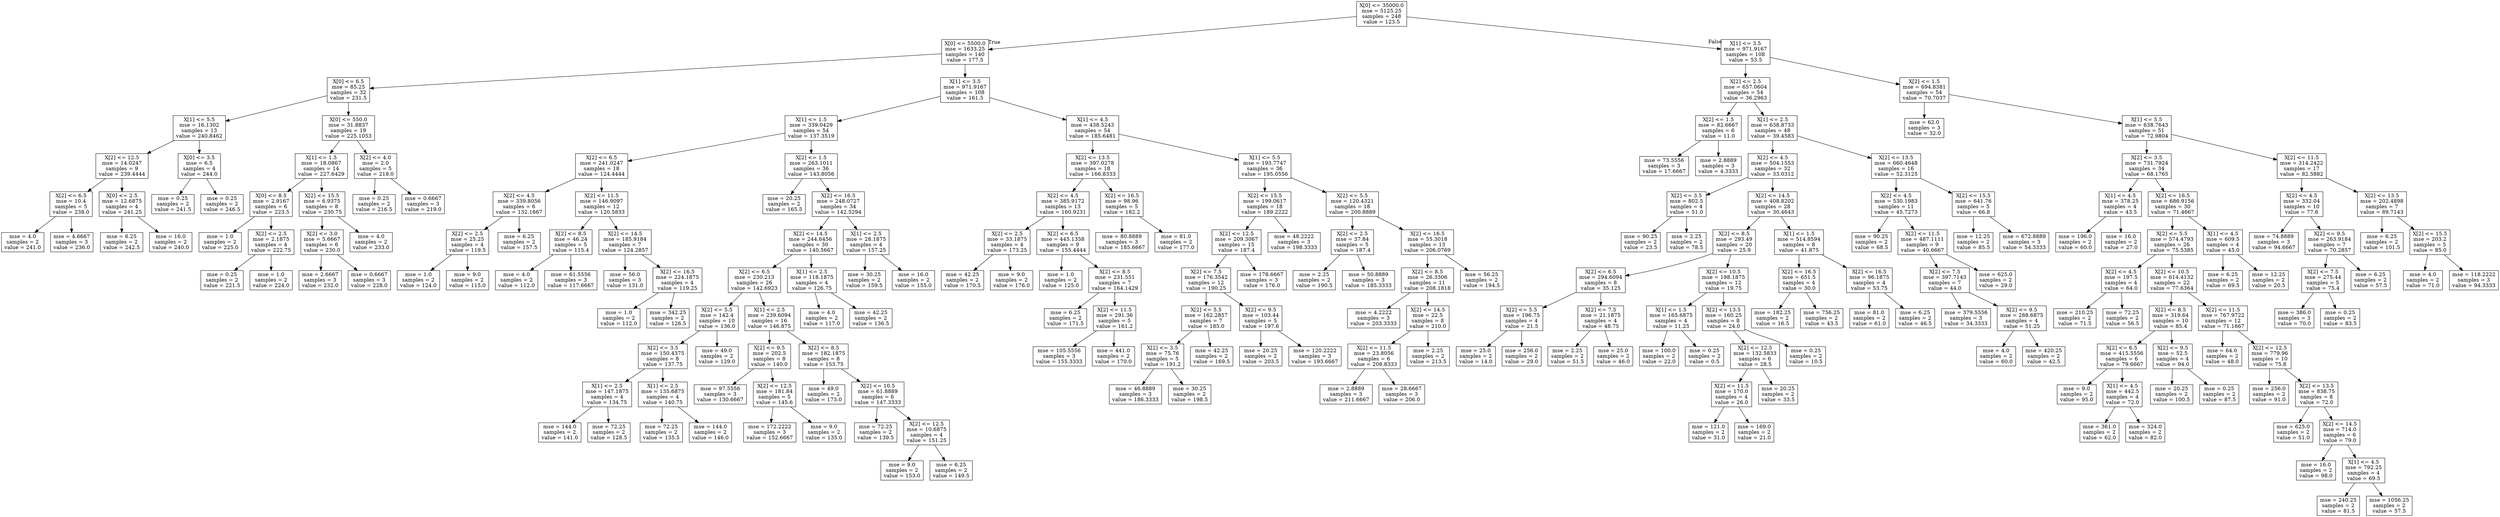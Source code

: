digraph Tree {
node [shape=box] ;
0 [label="X[0] <= 35000.0\nmse = 5125.25\nsamples = 248\nvalue = 123.5"] ;
1 [label="X[0] <= 5500.0\nmse = 1633.25\nsamples = 140\nvalue = 177.5"] ;
0 -> 1 [labeldistance=2.5, labelangle=45, headlabel="True"] ;
2 [label="X[0] <= 6.5\nmse = 85.25\nsamples = 32\nvalue = 231.5"] ;
1 -> 2 ;
3 [label="X[1] <= 5.5\nmse = 16.1302\nsamples = 13\nvalue = 240.8462"] ;
2 -> 3 ;
4 [label="X[2] <= 12.5\nmse = 14.0247\nsamples = 9\nvalue = 239.4444"] ;
3 -> 4 ;
5 [label="X[2] <= 6.5\nmse = 10.4\nsamples = 5\nvalue = 238.0"] ;
4 -> 5 ;
6 [label="mse = 4.0\nsamples = 2\nvalue = 241.0"] ;
5 -> 6 ;
7 [label="mse = 4.6667\nsamples = 3\nvalue = 236.0"] ;
5 -> 7 ;
8 [label="X[0] <= 2.5\nmse = 12.6875\nsamples = 4\nvalue = 241.25"] ;
4 -> 8 ;
9 [label="mse = 6.25\nsamples = 2\nvalue = 242.5"] ;
8 -> 9 ;
10 [label="mse = 16.0\nsamples = 2\nvalue = 240.0"] ;
8 -> 10 ;
11 [label="X[0] <= 3.5\nmse = 6.5\nsamples = 4\nvalue = 244.0"] ;
3 -> 11 ;
12 [label="mse = 0.25\nsamples = 2\nvalue = 241.5"] ;
11 -> 12 ;
13 [label="mse = 0.25\nsamples = 2\nvalue = 246.5"] ;
11 -> 13 ;
14 [label="X[0] <= 550.0\nmse = 31.8837\nsamples = 19\nvalue = 225.1053"] ;
2 -> 14 ;
15 [label="X[1] <= 1.5\nmse = 18.0867\nsamples = 14\nvalue = 227.6429"] ;
14 -> 15 ;
16 [label="X[0] <= 8.5\nmse = 2.9167\nsamples = 6\nvalue = 223.5"] ;
15 -> 16 ;
17 [label="mse = 1.0\nsamples = 2\nvalue = 225.0"] ;
16 -> 17 ;
18 [label="X[2] <= 2.5\nmse = 2.1875\nsamples = 4\nvalue = 222.75"] ;
16 -> 18 ;
19 [label="mse = 0.25\nsamples = 2\nvalue = 221.5"] ;
18 -> 19 ;
20 [label="mse = 1.0\nsamples = 2\nvalue = 224.0"] ;
18 -> 20 ;
21 [label="X[2] <= 15.5\nmse = 6.9375\nsamples = 8\nvalue = 230.75"] ;
15 -> 21 ;
22 [label="X[2] <= 3.0\nmse = 5.6667\nsamples = 6\nvalue = 230.0"] ;
21 -> 22 ;
23 [label="mse = 2.6667\nsamples = 3\nvalue = 232.0"] ;
22 -> 23 ;
24 [label="mse = 0.6667\nsamples = 3\nvalue = 228.0"] ;
22 -> 24 ;
25 [label="mse = 4.0\nsamples = 2\nvalue = 233.0"] ;
21 -> 25 ;
26 [label="X[2] <= 4.0\nmse = 2.0\nsamples = 5\nvalue = 218.0"] ;
14 -> 26 ;
27 [label="mse = 0.25\nsamples = 2\nvalue = 216.5"] ;
26 -> 27 ;
28 [label="mse = 0.6667\nsamples = 3\nvalue = 219.0"] ;
26 -> 28 ;
29 [label="X[1] <= 3.5\nmse = 971.9167\nsamples = 108\nvalue = 161.5"] ;
1 -> 29 ;
30 [label="X[1] <= 1.5\nmse = 339.0429\nsamples = 54\nvalue = 137.3519"] ;
29 -> 30 ;
31 [label="X[2] <= 6.5\nmse = 241.0247\nsamples = 18\nvalue = 124.4444"] ;
30 -> 31 ;
32 [label="X[2] <= 4.5\nmse = 339.8056\nsamples = 6\nvalue = 132.1667"] ;
31 -> 32 ;
33 [label="X[2] <= 2.5\nmse = 25.25\nsamples = 4\nvalue = 119.5"] ;
32 -> 33 ;
34 [label="mse = 1.0\nsamples = 2\nvalue = 124.0"] ;
33 -> 34 ;
35 [label="mse = 9.0\nsamples = 2\nvalue = 115.0"] ;
33 -> 35 ;
36 [label="mse = 6.25\nsamples = 2\nvalue = 157.5"] ;
32 -> 36 ;
37 [label="X[2] <= 11.5\nmse = 146.9097\nsamples = 12\nvalue = 120.5833"] ;
31 -> 37 ;
38 [label="X[2] <= 8.5\nmse = 46.24\nsamples = 5\nvalue = 115.4"] ;
37 -> 38 ;
39 [label="mse = 4.0\nsamples = 2\nvalue = 112.0"] ;
38 -> 39 ;
40 [label="mse = 61.5556\nsamples = 3\nvalue = 117.6667"] ;
38 -> 40 ;
41 [label="X[2] <= 14.5\nmse = 185.9184\nsamples = 7\nvalue = 124.2857"] ;
37 -> 41 ;
42 [label="mse = 56.0\nsamples = 3\nvalue = 131.0"] ;
41 -> 42 ;
43 [label="X[2] <= 16.5\nmse = 224.1875\nsamples = 4\nvalue = 119.25"] ;
41 -> 43 ;
44 [label="mse = 1.0\nsamples = 2\nvalue = 112.0"] ;
43 -> 44 ;
45 [label="mse = 342.25\nsamples = 2\nvalue = 126.5"] ;
43 -> 45 ;
46 [label="X[2] <= 1.5\nmse = 263.1011\nsamples = 36\nvalue = 143.8056"] ;
30 -> 46 ;
47 [label="mse = 20.25\nsamples = 2\nvalue = 165.5"] ;
46 -> 47 ;
48 [label="X[2] <= 16.5\nmse = 248.0727\nsamples = 34\nvalue = 142.5294"] ;
46 -> 48 ;
49 [label="X[2] <= 14.5\nmse = 244.6456\nsamples = 30\nvalue = 140.5667"] ;
48 -> 49 ;
50 [label="X[2] <= 6.5\nmse = 230.213\nsamples = 26\nvalue = 142.6923"] ;
49 -> 50 ;
51 [label="X[2] <= 5.5\nmse = 142.4\nsamples = 10\nvalue = 136.0"] ;
50 -> 51 ;
52 [label="X[2] <= 3.5\nmse = 150.4375\nsamples = 8\nvalue = 137.75"] ;
51 -> 52 ;
53 [label="X[1] <= 2.5\nmse = 147.1875\nsamples = 4\nvalue = 134.75"] ;
52 -> 53 ;
54 [label="mse = 144.0\nsamples = 2\nvalue = 141.0"] ;
53 -> 54 ;
55 [label="mse = 72.25\nsamples = 2\nvalue = 128.5"] ;
53 -> 55 ;
56 [label="X[1] <= 2.5\nmse = 135.6875\nsamples = 4\nvalue = 140.75"] ;
52 -> 56 ;
57 [label="mse = 72.25\nsamples = 2\nvalue = 135.5"] ;
56 -> 57 ;
58 [label="mse = 144.0\nsamples = 2\nvalue = 146.0"] ;
56 -> 58 ;
59 [label="mse = 49.0\nsamples = 2\nvalue = 129.0"] ;
51 -> 59 ;
60 [label="X[1] <= 2.5\nmse = 239.6094\nsamples = 16\nvalue = 146.875"] ;
50 -> 60 ;
61 [label="X[2] <= 9.5\nmse = 202.5\nsamples = 8\nvalue = 140.0"] ;
60 -> 61 ;
62 [label="mse = 97.5556\nsamples = 3\nvalue = 130.6667"] ;
61 -> 62 ;
63 [label="X[2] <= 12.5\nmse = 181.84\nsamples = 5\nvalue = 145.6"] ;
61 -> 63 ;
64 [label="mse = 172.2222\nsamples = 3\nvalue = 152.6667"] ;
63 -> 64 ;
65 [label="mse = 9.0\nsamples = 2\nvalue = 135.0"] ;
63 -> 65 ;
66 [label="X[2] <= 8.5\nmse = 182.1875\nsamples = 8\nvalue = 153.75"] ;
60 -> 66 ;
67 [label="mse = 49.0\nsamples = 2\nvalue = 173.0"] ;
66 -> 67 ;
68 [label="X[2] <= 10.5\nmse = 61.8889\nsamples = 6\nvalue = 147.3333"] ;
66 -> 68 ;
69 [label="mse = 72.25\nsamples = 2\nvalue = 139.5"] ;
68 -> 69 ;
70 [label="X[2] <= 12.5\nmse = 10.6875\nsamples = 4\nvalue = 151.25"] ;
68 -> 70 ;
71 [label="mse = 9.0\nsamples = 2\nvalue = 153.0"] ;
70 -> 71 ;
72 [label="mse = 6.25\nsamples = 2\nvalue = 149.5"] ;
70 -> 72 ;
73 [label="X[1] <= 2.5\nmse = 118.1875\nsamples = 4\nvalue = 126.75"] ;
49 -> 73 ;
74 [label="mse = 4.0\nsamples = 2\nvalue = 117.0"] ;
73 -> 74 ;
75 [label="mse = 42.25\nsamples = 2\nvalue = 136.5"] ;
73 -> 75 ;
76 [label="X[1] <= 2.5\nmse = 28.1875\nsamples = 4\nvalue = 157.25"] ;
48 -> 76 ;
77 [label="mse = 30.25\nsamples = 2\nvalue = 159.5"] ;
76 -> 77 ;
78 [label="mse = 16.0\nsamples = 2\nvalue = 155.0"] ;
76 -> 78 ;
79 [label="X[1] <= 4.5\nmse = 438.5243\nsamples = 54\nvalue = 185.6481"] ;
29 -> 79 ;
80 [label="X[2] <= 13.5\nmse = 397.0278\nsamples = 18\nvalue = 166.8333"] ;
79 -> 80 ;
81 [label="X[2] <= 4.5\nmse = 385.9172\nsamples = 13\nvalue = 160.9231"] ;
80 -> 81 ;
82 [label="X[2] <= 2.5\nmse = 33.1875\nsamples = 4\nvalue = 173.25"] ;
81 -> 82 ;
83 [label="mse = 42.25\nsamples = 2\nvalue = 170.5"] ;
82 -> 83 ;
84 [label="mse = 9.0\nsamples = 2\nvalue = 176.0"] ;
82 -> 84 ;
85 [label="X[2] <= 6.5\nmse = 445.1358\nsamples = 9\nvalue = 155.4444"] ;
81 -> 85 ;
86 [label="mse = 1.0\nsamples = 2\nvalue = 125.0"] ;
85 -> 86 ;
87 [label="X[2] <= 8.5\nmse = 231.551\nsamples = 7\nvalue = 164.1429"] ;
85 -> 87 ;
88 [label="mse = 6.25\nsamples = 2\nvalue = 171.5"] ;
87 -> 88 ;
89 [label="X[2] <= 11.5\nmse = 291.36\nsamples = 5\nvalue = 161.2"] ;
87 -> 89 ;
90 [label="mse = 105.5556\nsamples = 3\nvalue = 155.3333"] ;
89 -> 90 ;
91 [label="mse = 441.0\nsamples = 2\nvalue = 170.0"] ;
89 -> 91 ;
92 [label="X[2] <= 16.5\nmse = 98.96\nsamples = 5\nvalue = 182.2"] ;
80 -> 92 ;
93 [label="mse = 80.8889\nsamples = 3\nvalue = 185.6667"] ;
92 -> 93 ;
94 [label="mse = 81.0\nsamples = 2\nvalue = 177.0"] ;
92 -> 94 ;
95 [label="X[1] <= 5.5\nmse = 193.7747\nsamples = 36\nvalue = 195.0556"] ;
79 -> 95 ;
96 [label="X[2] <= 15.5\nmse = 199.0617\nsamples = 18\nvalue = 189.2222"] ;
95 -> 96 ;
97 [label="X[2] <= 12.5\nmse = 209.3067\nsamples = 15\nvalue = 187.4"] ;
96 -> 97 ;
98 [label="X[2] <= 7.5\nmse = 176.3542\nsamples = 12\nvalue = 190.25"] ;
97 -> 98 ;
99 [label="X[2] <= 5.5\nmse = 162.2857\nsamples = 7\nvalue = 185.0"] ;
98 -> 99 ;
100 [label="X[2] <= 3.5\nmse = 75.76\nsamples = 5\nvalue = 191.2"] ;
99 -> 100 ;
101 [label="mse = 46.8889\nsamples = 3\nvalue = 186.3333"] ;
100 -> 101 ;
102 [label="mse = 30.25\nsamples = 2\nvalue = 198.5"] ;
100 -> 102 ;
103 [label="mse = 42.25\nsamples = 2\nvalue = 169.5"] ;
99 -> 103 ;
104 [label="X[2] <= 9.5\nmse = 103.44\nsamples = 5\nvalue = 197.6"] ;
98 -> 104 ;
105 [label="mse = 20.25\nsamples = 2\nvalue = 203.5"] ;
104 -> 105 ;
106 [label="mse = 120.2222\nsamples = 3\nvalue = 193.6667"] ;
104 -> 106 ;
107 [label="mse = 178.6667\nsamples = 3\nvalue = 176.0"] ;
97 -> 107 ;
108 [label="mse = 48.2222\nsamples = 3\nvalue = 198.3333"] ;
96 -> 108 ;
109 [label="X[2] <= 5.5\nmse = 120.4321\nsamples = 18\nvalue = 200.8889"] ;
95 -> 109 ;
110 [label="X[2] <= 2.5\nmse = 37.84\nsamples = 5\nvalue = 187.4"] ;
109 -> 110 ;
111 [label="mse = 2.25\nsamples = 2\nvalue = 190.5"] ;
110 -> 111 ;
112 [label="mse = 50.8889\nsamples = 3\nvalue = 185.3333"] ;
110 -> 112 ;
113 [label="X[2] <= 16.5\nmse = 55.3018\nsamples = 13\nvalue = 206.0769"] ;
109 -> 113 ;
114 [label="X[2] <= 8.5\nmse = 26.3306\nsamples = 11\nvalue = 208.1818"] ;
113 -> 114 ;
115 [label="mse = 4.2222\nsamples = 3\nvalue = 203.3333"] ;
114 -> 115 ;
116 [label="X[2] <= 14.5\nmse = 22.5\nsamples = 8\nvalue = 210.0"] ;
114 -> 116 ;
117 [label="X[2] <= 11.5\nmse = 23.8056\nsamples = 6\nvalue = 208.8333"] ;
116 -> 117 ;
118 [label="mse = 2.8889\nsamples = 3\nvalue = 211.6667"] ;
117 -> 118 ;
119 [label="mse = 28.6667\nsamples = 3\nvalue = 206.0"] ;
117 -> 119 ;
120 [label="mse = 2.25\nsamples = 2\nvalue = 213.5"] ;
116 -> 120 ;
121 [label="mse = 56.25\nsamples = 2\nvalue = 194.5"] ;
113 -> 121 ;
122 [label="X[1] <= 3.5\nmse = 971.9167\nsamples = 108\nvalue = 53.5"] ;
0 -> 122 [labeldistance=2.5, labelangle=-45, headlabel="False"] ;
123 [label="X[2] <= 2.5\nmse = 657.0604\nsamples = 54\nvalue = 36.2963"] ;
122 -> 123 ;
124 [label="X[2] <= 1.5\nmse = 82.6667\nsamples = 6\nvalue = 11.0"] ;
123 -> 124 ;
125 [label="mse = 73.5556\nsamples = 3\nvalue = 17.6667"] ;
124 -> 125 ;
126 [label="mse = 2.8889\nsamples = 3\nvalue = 4.3333"] ;
124 -> 126 ;
127 [label="X[1] <= 2.5\nmse = 638.8733\nsamples = 48\nvalue = 39.4583"] ;
123 -> 127 ;
128 [label="X[2] <= 4.5\nmse = 504.1553\nsamples = 32\nvalue = 33.0312"] ;
127 -> 128 ;
129 [label="X[2] <= 3.5\nmse = 802.5\nsamples = 4\nvalue = 51.0"] ;
128 -> 129 ;
130 [label="mse = 90.25\nsamples = 2\nvalue = 23.5"] ;
129 -> 130 ;
131 [label="mse = 2.25\nsamples = 2\nvalue = 78.5"] ;
129 -> 131 ;
132 [label="X[2] <= 14.5\nmse = 408.8202\nsamples = 28\nvalue = 30.4643"] ;
128 -> 132 ;
133 [label="X[2] <= 8.5\nmse = 293.49\nsamples = 20\nvalue = 25.9"] ;
132 -> 133 ;
134 [label="X[2] <= 6.5\nmse = 294.6094\nsamples = 8\nvalue = 35.125"] ;
133 -> 134 ;
135 [label="X[2] <= 5.5\nmse = 196.75\nsamples = 4\nvalue = 21.5"] ;
134 -> 135 ;
136 [label="mse = 25.0\nsamples = 2\nvalue = 14.0"] ;
135 -> 136 ;
137 [label="mse = 256.0\nsamples = 2\nvalue = 29.0"] ;
135 -> 137 ;
138 [label="X[2] <= 7.5\nmse = 21.1875\nsamples = 4\nvalue = 48.75"] ;
134 -> 138 ;
139 [label="mse = 2.25\nsamples = 2\nvalue = 51.5"] ;
138 -> 139 ;
140 [label="mse = 25.0\nsamples = 2\nvalue = 46.0"] ;
138 -> 140 ;
141 [label="X[2] <= 10.5\nmse = 198.1875\nsamples = 12\nvalue = 19.75"] ;
133 -> 141 ;
142 [label="X[1] <= 1.5\nmse = 165.6875\nsamples = 4\nvalue = 11.25"] ;
141 -> 142 ;
143 [label="mse = 100.0\nsamples = 2\nvalue = 22.0"] ;
142 -> 143 ;
144 [label="mse = 0.25\nsamples = 2\nvalue = 0.5"] ;
142 -> 144 ;
145 [label="X[2] <= 13.5\nmse = 160.25\nsamples = 8\nvalue = 24.0"] ;
141 -> 145 ;
146 [label="X[2] <= 12.5\nmse = 132.5833\nsamples = 6\nvalue = 28.5"] ;
145 -> 146 ;
147 [label="X[2] <= 11.5\nmse = 170.0\nsamples = 4\nvalue = 26.0"] ;
146 -> 147 ;
148 [label="mse = 121.0\nsamples = 2\nvalue = 31.0"] ;
147 -> 148 ;
149 [label="mse = 169.0\nsamples = 2\nvalue = 21.0"] ;
147 -> 149 ;
150 [label="mse = 20.25\nsamples = 2\nvalue = 33.5"] ;
146 -> 150 ;
151 [label="mse = 0.25\nsamples = 2\nvalue = 10.5"] ;
145 -> 151 ;
152 [label="X[1] <= 1.5\nmse = 514.8594\nsamples = 8\nvalue = 41.875"] ;
132 -> 152 ;
153 [label="X[2] <= 16.5\nmse = 651.5\nsamples = 4\nvalue = 30.0"] ;
152 -> 153 ;
154 [label="mse = 182.25\nsamples = 2\nvalue = 16.5"] ;
153 -> 154 ;
155 [label="mse = 756.25\nsamples = 2\nvalue = 43.5"] ;
153 -> 155 ;
156 [label="X[2] <= 16.5\nmse = 96.1875\nsamples = 4\nvalue = 53.75"] ;
152 -> 156 ;
157 [label="mse = 81.0\nsamples = 2\nvalue = 61.0"] ;
156 -> 157 ;
158 [label="mse = 6.25\nsamples = 2\nvalue = 46.5"] ;
156 -> 158 ;
159 [label="X[2] <= 13.5\nmse = 660.4648\nsamples = 16\nvalue = 52.3125"] ;
127 -> 159 ;
160 [label="X[2] <= 4.5\nmse = 530.1983\nsamples = 11\nvalue = 45.7273"] ;
159 -> 160 ;
161 [label="mse = 90.25\nsamples = 2\nvalue = 68.5"] ;
160 -> 161 ;
162 [label="X[2] <= 11.5\nmse = 487.1111\nsamples = 9\nvalue = 40.6667"] ;
160 -> 162 ;
163 [label="X[2] <= 7.5\nmse = 397.7143\nsamples = 7\nvalue = 44.0"] ;
162 -> 163 ;
164 [label="mse = 379.5556\nsamples = 3\nvalue = 34.3333"] ;
163 -> 164 ;
165 [label="X[2] <= 9.5\nmse = 288.6875\nsamples = 4\nvalue = 51.25"] ;
163 -> 165 ;
166 [label="mse = 4.0\nsamples = 2\nvalue = 60.0"] ;
165 -> 166 ;
167 [label="mse = 420.25\nsamples = 2\nvalue = 42.5"] ;
165 -> 167 ;
168 [label="mse = 625.0\nsamples = 2\nvalue = 29.0"] ;
162 -> 168 ;
169 [label="X[2] <= 15.5\nmse = 641.76\nsamples = 5\nvalue = 66.8"] ;
159 -> 169 ;
170 [label="mse = 12.25\nsamples = 2\nvalue = 85.5"] ;
169 -> 170 ;
171 [label="mse = 672.8889\nsamples = 3\nvalue = 54.3333"] ;
169 -> 171 ;
172 [label="X[2] <= 1.5\nmse = 694.8381\nsamples = 54\nvalue = 70.7037"] ;
122 -> 172 ;
173 [label="mse = 62.0\nsamples = 3\nvalue = 32.0"] ;
172 -> 173 ;
174 [label="X[1] <= 5.5\nmse = 638.7643\nsamples = 51\nvalue = 72.9804"] ;
172 -> 174 ;
175 [label="X[2] <= 3.5\nmse = 731.7924\nsamples = 34\nvalue = 68.1765"] ;
174 -> 175 ;
176 [label="X[1] <= 4.5\nmse = 378.25\nsamples = 4\nvalue = 43.5"] ;
175 -> 176 ;
177 [label="mse = 196.0\nsamples = 2\nvalue = 60.0"] ;
176 -> 177 ;
178 [label="mse = 16.0\nsamples = 2\nvalue = 27.0"] ;
176 -> 178 ;
179 [label="X[2] <= 16.5\nmse = 686.9156\nsamples = 30\nvalue = 71.4667"] ;
175 -> 179 ;
180 [label="X[2] <= 5.5\nmse = 574.4793\nsamples = 26\nvalue = 75.5385"] ;
179 -> 180 ;
181 [label="X[2] <= 4.5\nmse = 197.5\nsamples = 4\nvalue = 64.0"] ;
180 -> 181 ;
182 [label="mse = 210.25\nsamples = 2\nvalue = 71.5"] ;
181 -> 182 ;
183 [label="mse = 72.25\nsamples = 2\nvalue = 56.5"] ;
181 -> 183 ;
184 [label="X[2] <= 10.5\nmse = 614.4132\nsamples = 22\nvalue = 77.6364"] ;
180 -> 184 ;
185 [label="X[2] <= 8.5\nmse = 319.64\nsamples = 10\nvalue = 85.4"] ;
184 -> 185 ;
186 [label="X[2] <= 6.5\nmse = 415.5556\nsamples = 6\nvalue = 79.6667"] ;
185 -> 186 ;
187 [label="mse = 9.0\nsamples = 2\nvalue = 95.0"] ;
186 -> 187 ;
188 [label="X[1] <= 4.5\nmse = 442.5\nsamples = 4\nvalue = 72.0"] ;
186 -> 188 ;
189 [label="mse = 361.0\nsamples = 2\nvalue = 62.0"] ;
188 -> 189 ;
190 [label="mse = 324.0\nsamples = 2\nvalue = 82.0"] ;
188 -> 190 ;
191 [label="X[2] <= 9.5\nmse = 52.5\nsamples = 4\nvalue = 94.0"] ;
185 -> 191 ;
192 [label="mse = 20.25\nsamples = 2\nvalue = 100.5"] ;
191 -> 192 ;
193 [label="mse = 0.25\nsamples = 2\nvalue = 87.5"] ;
191 -> 193 ;
194 [label="X[2] <= 11.5\nmse = 767.9722\nsamples = 12\nvalue = 71.1667"] ;
184 -> 194 ;
195 [label="mse = 64.0\nsamples = 2\nvalue = 48.0"] ;
194 -> 195 ;
196 [label="X[2] <= 12.5\nmse = 779.96\nsamples = 10\nvalue = 75.8"] ;
194 -> 196 ;
197 [label="mse = 256.0\nsamples = 2\nvalue = 91.0"] ;
196 -> 197 ;
198 [label="X[2] <= 13.5\nmse = 838.75\nsamples = 8\nvalue = 72.0"] ;
196 -> 198 ;
199 [label="mse = 625.0\nsamples = 2\nvalue = 51.0"] ;
198 -> 199 ;
200 [label="X[2] <= 14.5\nmse = 714.0\nsamples = 6\nvalue = 79.0"] ;
198 -> 200 ;
201 [label="mse = 16.0\nsamples = 2\nvalue = 98.0"] ;
200 -> 201 ;
202 [label="X[1] <= 4.5\nmse = 792.25\nsamples = 4\nvalue = 69.5"] ;
200 -> 202 ;
203 [label="mse = 240.25\nsamples = 2\nvalue = 81.5"] ;
202 -> 203 ;
204 [label="mse = 1056.25\nsamples = 2\nvalue = 57.5"] ;
202 -> 204 ;
205 [label="X[1] <= 4.5\nmse = 609.5\nsamples = 4\nvalue = 45.0"] ;
179 -> 205 ;
206 [label="mse = 6.25\nsamples = 2\nvalue = 69.5"] ;
205 -> 206 ;
207 [label="mse = 12.25\nsamples = 2\nvalue = 20.5"] ;
205 -> 207 ;
208 [label="X[2] <= 11.5\nmse = 314.2422\nsamples = 17\nvalue = 82.5882"] ;
174 -> 208 ;
209 [label="X[2] <= 4.5\nmse = 332.04\nsamples = 10\nvalue = 77.6"] ;
208 -> 209 ;
210 [label="mse = 74.8889\nsamples = 3\nvalue = 94.6667"] ;
209 -> 210 ;
211 [label="X[2] <= 9.5\nmse = 263.9184\nsamples = 7\nvalue = 70.2857"] ;
209 -> 211 ;
212 [label="X[2] <= 7.5\nmse = 275.44\nsamples = 5\nvalue = 75.4"] ;
211 -> 212 ;
213 [label="mse = 386.0\nsamples = 3\nvalue = 70.0"] ;
212 -> 213 ;
214 [label="mse = 0.25\nsamples = 2\nvalue = 83.5"] ;
212 -> 214 ;
215 [label="mse = 6.25\nsamples = 2\nvalue = 57.5"] ;
211 -> 215 ;
216 [label="X[2] <= 13.5\nmse = 202.4898\nsamples = 7\nvalue = 89.7143"] ;
208 -> 216 ;
217 [label="mse = 6.25\nsamples = 2\nvalue = 101.5"] ;
216 -> 217 ;
218 [label="X[2] <= 15.5\nmse = 203.2\nsamples = 5\nvalue = 85.0"] ;
216 -> 218 ;
219 [label="mse = 4.0\nsamples = 2\nvalue = 71.0"] ;
218 -> 219 ;
220 [label="mse = 118.2222\nsamples = 3\nvalue = 94.3333"] ;
218 -> 220 ;
}